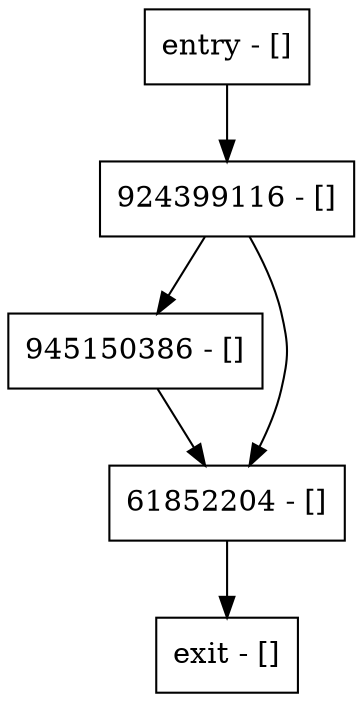 digraph foo {
node [shape=record];
entry [label="entry - []"];
exit [label="exit - []"];
945150386 [label="945150386 - []"];
924399116 [label="924399116 - []"];
61852204 [label="61852204 - []"];
entry;
exit;
entry -> 924399116;
945150386 -> 61852204;
924399116 -> 945150386;
924399116 -> 61852204;
61852204 -> exit;
}

